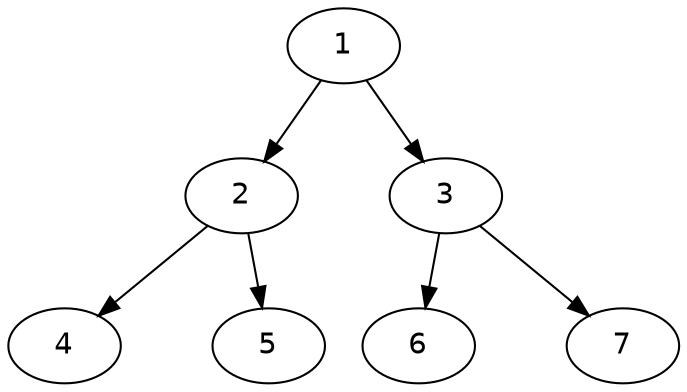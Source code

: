 digraph G {
	graph [fontname = "Helvetica"];
	node [fontname = "Helvetica"];
	edge [fontname = "Helvetica"];

	1 -> 2;
	m1 [label="", width=0.1, style=invis];
	1 -> m1 [style=invis];
	1 -> 3;
	{rank=same 2 -> m1 -> 3 [style=invis]};

	2 -> 4;
	m2 [label="", width=0.1, style=invis];
	2 -> m2 [style=invis];
	2 -> 5;
	{rank=same 4 -> m2 -> 5 [style=invis]};

	3 -> 6;
	m3 [label="", width=0.1, style=invis];
	3 -> m3 [style=invis];
	3 -> 7;
	{rank=same 6 -> m3 -> 7 [style=invis]};
}
